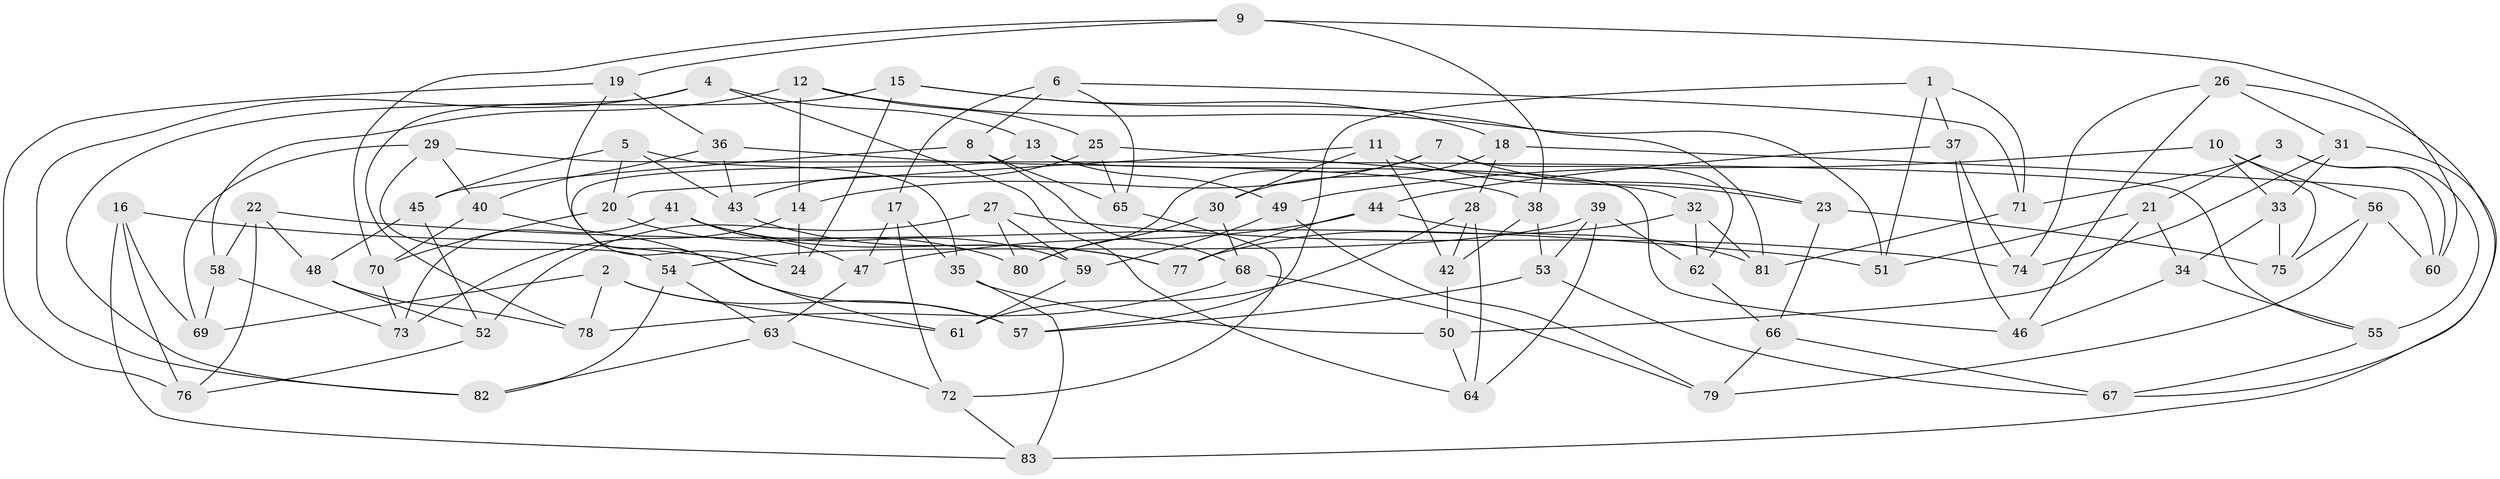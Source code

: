 // coarse degree distribution, {4: 0.4146341463414634, 5: 0.0975609756097561, 8: 0.0975609756097561, 9: 0.024390243902439025, 6: 0.17073170731707318, 7: 0.14634146341463414, 3: 0.024390243902439025, 10: 0.024390243902439025}
// Generated by graph-tools (version 1.1) at 2025/20/03/04/25 18:20:50]
// undirected, 83 vertices, 166 edges
graph export_dot {
graph [start="1"]
  node [color=gray90,style=filled];
  1;
  2;
  3;
  4;
  5;
  6;
  7;
  8;
  9;
  10;
  11;
  12;
  13;
  14;
  15;
  16;
  17;
  18;
  19;
  20;
  21;
  22;
  23;
  24;
  25;
  26;
  27;
  28;
  29;
  30;
  31;
  32;
  33;
  34;
  35;
  36;
  37;
  38;
  39;
  40;
  41;
  42;
  43;
  44;
  45;
  46;
  47;
  48;
  49;
  50;
  51;
  52;
  53;
  54;
  55;
  56;
  57;
  58;
  59;
  60;
  61;
  62;
  63;
  64;
  65;
  66;
  67;
  68;
  69;
  70;
  71;
  72;
  73;
  74;
  75;
  76;
  77;
  78;
  79;
  80;
  81;
  82;
  83;
  1 -- 71;
  1 -- 51;
  1 -- 57;
  1 -- 37;
  2 -- 69;
  2 -- 61;
  2 -- 78;
  2 -- 57;
  3 -- 71;
  3 -- 55;
  3 -- 60;
  3 -- 21;
  4 -- 64;
  4 -- 82;
  4 -- 13;
  4 -- 78;
  5 -- 20;
  5 -- 45;
  5 -- 43;
  5 -- 35;
  6 -- 65;
  6 -- 17;
  6 -- 8;
  6 -- 71;
  7 -- 62;
  7 -- 23;
  7 -- 14;
  7 -- 80;
  8 -- 68;
  8 -- 45;
  8 -- 65;
  9 -- 38;
  9 -- 70;
  9 -- 19;
  9 -- 60;
  10 -- 49;
  10 -- 56;
  10 -- 75;
  10 -- 33;
  11 -- 42;
  11 -- 20;
  11 -- 30;
  11 -- 23;
  12 -- 51;
  12 -- 58;
  12 -- 14;
  12 -- 25;
  13 -- 61;
  13 -- 46;
  13 -- 49;
  14 -- 24;
  14 -- 73;
  15 -- 82;
  15 -- 24;
  15 -- 18;
  15 -- 81;
  16 -- 69;
  16 -- 76;
  16 -- 24;
  16 -- 83;
  17 -- 72;
  17 -- 35;
  17 -- 47;
  18 -- 60;
  18 -- 30;
  18 -- 28;
  19 -- 36;
  19 -- 76;
  19 -- 24;
  20 -- 80;
  20 -- 70;
  21 -- 50;
  21 -- 51;
  21 -- 34;
  22 -- 76;
  22 -- 51;
  22 -- 48;
  22 -- 58;
  23 -- 75;
  23 -- 66;
  25 -- 43;
  25 -- 65;
  25 -- 32;
  26 -- 46;
  26 -- 74;
  26 -- 67;
  26 -- 31;
  27 -- 52;
  27 -- 59;
  27 -- 80;
  27 -- 74;
  28 -- 64;
  28 -- 61;
  28 -- 42;
  29 -- 40;
  29 -- 69;
  29 -- 54;
  29 -- 55;
  30 -- 80;
  30 -- 68;
  31 -- 83;
  31 -- 74;
  31 -- 33;
  32 -- 81;
  32 -- 77;
  32 -- 62;
  33 -- 75;
  33 -- 34;
  34 -- 46;
  34 -- 55;
  35 -- 83;
  35 -- 50;
  36 -- 43;
  36 -- 40;
  36 -- 38;
  37 -- 74;
  37 -- 46;
  37 -- 44;
  38 -- 53;
  38 -- 42;
  39 -- 54;
  39 -- 64;
  39 -- 62;
  39 -- 53;
  40 -- 57;
  40 -- 70;
  41 -- 77;
  41 -- 47;
  41 -- 59;
  41 -- 73;
  42 -- 50;
  43 -- 77;
  44 -- 47;
  44 -- 77;
  44 -- 81;
  45 -- 52;
  45 -- 48;
  47 -- 63;
  48 -- 78;
  48 -- 52;
  49 -- 79;
  49 -- 59;
  50 -- 64;
  52 -- 76;
  53 -- 67;
  53 -- 57;
  54 -- 63;
  54 -- 82;
  55 -- 67;
  56 -- 79;
  56 -- 75;
  56 -- 60;
  58 -- 69;
  58 -- 73;
  59 -- 61;
  62 -- 66;
  63 -- 72;
  63 -- 82;
  65 -- 72;
  66 -- 67;
  66 -- 79;
  68 -- 79;
  68 -- 78;
  70 -- 73;
  71 -- 81;
  72 -- 83;
}
